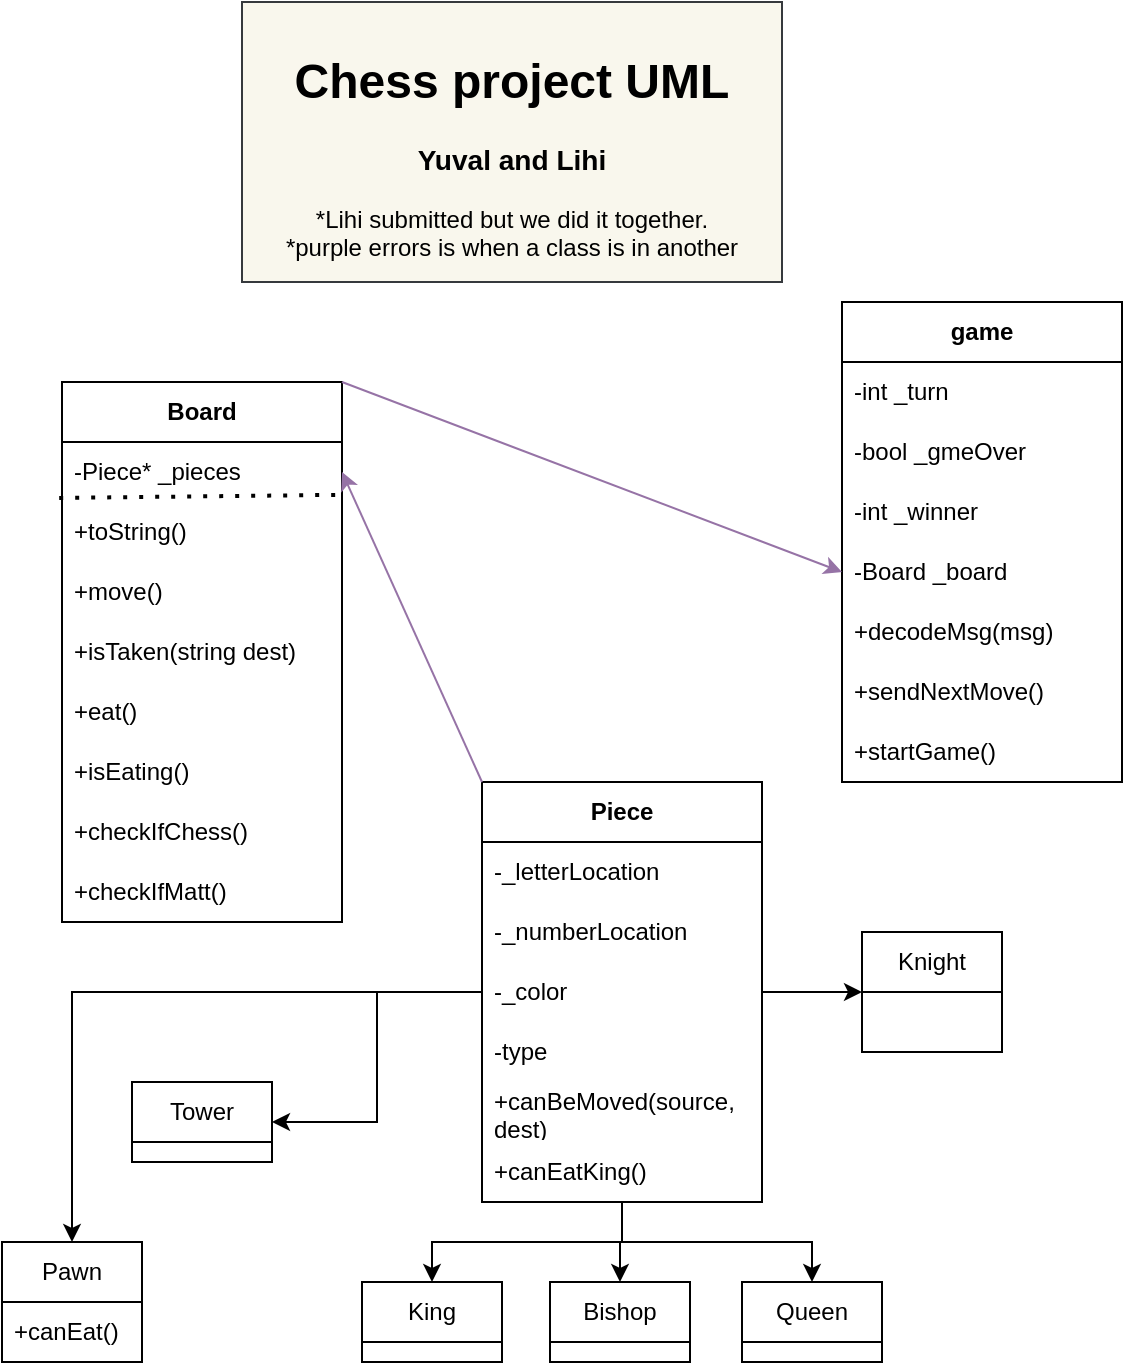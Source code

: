 <mxfile version="22.1.11" type="gitlab">
  <diagram id="C5RBs43oDa-KdzZeNtuy" name="Page-1">
    <mxGraphModel dx="1444" dy="825" grid="1" gridSize="10" guides="1" tooltips="1" connect="1" arrows="1" fold="1" page="1" pageScale="1" pageWidth="827" pageHeight="1169" math="0" shadow="0">
      <root>
        <mxCell id="WIyWlLk6GJQsqaUBKTNV-0" />
        <mxCell id="WIyWlLk6GJQsqaUBKTNV-1" parent="WIyWlLk6GJQsqaUBKTNV-0" />
        <mxCell id="TnCoIwWtXB6QAczad2u5-0" value="&lt;b&gt;Board&lt;/b&gt;" style="swimlane;fontStyle=0;childLayout=stackLayout;horizontal=1;startSize=30;horizontalStack=0;resizeParent=1;resizeParentMax=0;resizeLast=0;collapsible=1;marginBottom=0;whiteSpace=wrap;html=1;" vertex="1" parent="WIyWlLk6GJQsqaUBKTNV-1">
          <mxGeometry x="170" y="230" width="140" height="270" as="geometry">
            <mxRectangle x="120" y="70" width="60" height="30" as="alternateBounds" />
          </mxGeometry>
        </mxCell>
        <mxCell id="TnCoIwWtXB6QAczad2u5-1" value="-Piece* _pieces" style="text;strokeColor=none;fillColor=none;align=left;verticalAlign=middle;spacingLeft=4;spacingRight=4;overflow=hidden;points=[[0,0.5],[1,0.5]];portConstraint=eastwest;rotatable=0;whiteSpace=wrap;html=1;" vertex="1" parent="TnCoIwWtXB6QAczad2u5-0">
          <mxGeometry y="30" width="140" height="30" as="geometry" />
        </mxCell>
        <mxCell id="TnCoIwWtXB6QAczad2u5-19" value="" style="endArrow=none;dashed=1;html=1;dashPattern=1 3;strokeWidth=2;rounded=0;entryX=1.004;entryY=-0.12;entryDx=0;entryDy=0;entryPerimeter=0;exitX=-0.01;exitY=-0.068;exitDx=0;exitDy=0;exitPerimeter=0;" edge="1" parent="TnCoIwWtXB6QAczad2u5-0" source="TnCoIwWtXB6QAczad2u5-2" target="TnCoIwWtXB6QAczad2u5-2">
          <mxGeometry width="50" height="50" relative="1" as="geometry">
            <mxPoint x="20" y="60" as="sourcePoint" />
            <mxPoint x="100" y="60" as="targetPoint" />
          </mxGeometry>
        </mxCell>
        <mxCell id="TnCoIwWtXB6QAczad2u5-2" value="+toString()" style="text;strokeColor=none;fillColor=none;align=left;verticalAlign=middle;spacingLeft=4;spacingRight=4;overflow=hidden;points=[[0,0.5],[1,0.5]];portConstraint=eastwest;rotatable=0;whiteSpace=wrap;html=1;" vertex="1" parent="TnCoIwWtXB6QAczad2u5-0">
          <mxGeometry y="60" width="140" height="30" as="geometry" />
        </mxCell>
        <mxCell id="TnCoIwWtXB6QAczad2u5-3" value="+move()" style="text;strokeColor=none;fillColor=none;align=left;verticalAlign=middle;spacingLeft=4;spacingRight=4;overflow=hidden;points=[[0,0.5],[1,0.5]];portConstraint=eastwest;rotatable=0;whiteSpace=wrap;html=1;" vertex="1" parent="TnCoIwWtXB6QAczad2u5-0">
          <mxGeometry y="90" width="140" height="30" as="geometry" />
        </mxCell>
        <mxCell id="TnCoIwWtXB6QAczad2u5-18" value="+isTaken(string dest)" style="text;strokeColor=none;fillColor=none;align=left;verticalAlign=middle;spacingLeft=4;spacingRight=4;overflow=hidden;points=[[0,0.5],[1,0.5]];portConstraint=eastwest;rotatable=0;whiteSpace=wrap;html=1;" vertex="1" parent="TnCoIwWtXB6QAczad2u5-0">
          <mxGeometry y="120" width="140" height="30" as="geometry" />
        </mxCell>
        <mxCell id="TnCoIwWtXB6QAczad2u5-20" value="+eat()" style="text;strokeColor=none;fillColor=none;align=left;verticalAlign=middle;spacingLeft=4;spacingRight=4;overflow=hidden;points=[[0,0.5],[1,0.5]];portConstraint=eastwest;rotatable=0;whiteSpace=wrap;html=1;" vertex="1" parent="TnCoIwWtXB6QAczad2u5-0">
          <mxGeometry y="150" width="140" height="30" as="geometry" />
        </mxCell>
        <mxCell id="TnCoIwWtXB6QAczad2u5-21" value="+isEating()" style="text;strokeColor=none;fillColor=none;align=left;verticalAlign=middle;spacingLeft=4;spacingRight=4;overflow=hidden;points=[[0,0.5],[1,0.5]];portConstraint=eastwest;rotatable=0;whiteSpace=wrap;html=1;" vertex="1" parent="TnCoIwWtXB6QAczad2u5-0">
          <mxGeometry y="180" width="140" height="30" as="geometry" />
        </mxCell>
        <mxCell id="TnCoIwWtXB6QAczad2u5-28" value="+checkIfChess()" style="text;strokeColor=none;fillColor=none;align=left;verticalAlign=middle;spacingLeft=4;spacingRight=4;overflow=hidden;points=[[0,0.5],[1,0.5]];portConstraint=eastwest;rotatable=0;whiteSpace=wrap;html=1;" vertex="1" parent="TnCoIwWtXB6QAczad2u5-0">
          <mxGeometry y="210" width="140" height="30" as="geometry" />
        </mxCell>
        <mxCell id="TnCoIwWtXB6QAczad2u5-29" value="+checkIfMatt()" style="text;strokeColor=none;fillColor=none;align=left;verticalAlign=middle;spacingLeft=4;spacingRight=4;overflow=hidden;points=[[0,0.5],[1,0.5]];portConstraint=eastwest;rotatable=0;whiteSpace=wrap;html=1;" vertex="1" parent="TnCoIwWtXB6QAczad2u5-0">
          <mxGeometry y="240" width="140" height="30" as="geometry" />
        </mxCell>
        <mxCell id="TnCoIwWtXB6QAczad2u5-22" value="&lt;b&gt;game&lt;/b&gt;" style="swimlane;fontStyle=0;childLayout=stackLayout;horizontal=1;startSize=30;horizontalStack=0;resizeParent=1;resizeParentMax=0;resizeLast=0;collapsible=1;marginBottom=0;whiteSpace=wrap;html=1;" vertex="1" parent="WIyWlLk6GJQsqaUBKTNV-1">
          <mxGeometry x="560" y="190" width="140" height="240" as="geometry">
            <mxRectangle x="120" y="70" width="60" height="30" as="alternateBounds" />
          </mxGeometry>
        </mxCell>
        <mxCell id="TnCoIwWtXB6QAczad2u5-23" value="-int _turn" style="text;strokeColor=none;fillColor=none;align=left;verticalAlign=middle;spacingLeft=4;spacingRight=4;overflow=hidden;points=[[0,0.5],[1,0.5]];portConstraint=eastwest;rotatable=0;whiteSpace=wrap;html=1;" vertex="1" parent="TnCoIwWtXB6QAczad2u5-22">
          <mxGeometry y="30" width="140" height="30" as="geometry" />
        </mxCell>
        <mxCell id="TnCoIwWtXB6QAczad2u5-24" value="-bool _gmeOver" style="text;strokeColor=none;fillColor=none;align=left;verticalAlign=middle;spacingLeft=4;spacingRight=4;overflow=hidden;points=[[0,0.5],[1,0.5]];portConstraint=eastwest;rotatable=0;whiteSpace=wrap;html=1;" vertex="1" parent="TnCoIwWtXB6QAczad2u5-22">
          <mxGeometry y="60" width="140" height="30" as="geometry" />
        </mxCell>
        <mxCell id="TnCoIwWtXB6QAczad2u5-25" value="-int _winner" style="text;strokeColor=none;fillColor=none;align=left;verticalAlign=middle;spacingLeft=4;spacingRight=4;overflow=hidden;points=[[0,0.5],[1,0.5]];portConstraint=eastwest;rotatable=0;whiteSpace=wrap;html=1;" vertex="1" parent="TnCoIwWtXB6QAczad2u5-22">
          <mxGeometry y="90" width="140" height="30" as="geometry" />
        </mxCell>
        <mxCell id="TnCoIwWtXB6QAczad2u5-27" value="-Board _board" style="text;strokeColor=none;fillColor=none;align=left;verticalAlign=middle;spacingLeft=4;spacingRight=4;overflow=hidden;points=[[0,0.5],[1,0.5]];portConstraint=eastwest;rotatable=0;whiteSpace=wrap;html=1;" vertex="1" parent="TnCoIwWtXB6QAczad2u5-22">
          <mxGeometry y="120" width="140" height="30" as="geometry" />
        </mxCell>
        <mxCell id="TnCoIwWtXB6QAczad2u5-26" value="+decodeMsg(msg)" style="text;strokeColor=none;fillColor=none;align=left;verticalAlign=middle;spacingLeft=4;spacingRight=4;overflow=hidden;points=[[0,0.5],[1,0.5]];portConstraint=eastwest;rotatable=0;whiteSpace=wrap;html=1;" vertex="1" parent="TnCoIwWtXB6QAczad2u5-22">
          <mxGeometry y="150" width="140" height="30" as="geometry" />
        </mxCell>
        <mxCell id="TnCoIwWtXB6QAczad2u5-102" value="+sendNextMove()" style="text;strokeColor=none;fillColor=none;align=left;verticalAlign=middle;spacingLeft=4;spacingRight=4;overflow=hidden;points=[[0,0.5],[1,0.5]];portConstraint=eastwest;rotatable=0;whiteSpace=wrap;html=1;" vertex="1" parent="TnCoIwWtXB6QAczad2u5-22">
          <mxGeometry y="180" width="140" height="30" as="geometry" />
        </mxCell>
        <mxCell id="TnCoIwWtXB6QAczad2u5-103" value="+startGame()" style="text;strokeColor=none;fillColor=none;align=left;verticalAlign=middle;spacingLeft=4;spacingRight=4;overflow=hidden;points=[[0,0.5],[1,0.5]];portConstraint=eastwest;rotatable=0;whiteSpace=wrap;html=1;" vertex="1" parent="TnCoIwWtXB6QAczad2u5-22">
          <mxGeometry y="210" width="140" height="30" as="geometry" />
        </mxCell>
        <mxCell id="TnCoIwWtXB6QAczad2u5-45" value="" style="edgeStyle=orthogonalEdgeStyle;rounded=0;orthogonalLoop=1;jettySize=auto;html=1;" edge="1" parent="WIyWlLk6GJQsqaUBKTNV-1" source="TnCoIwWtXB6QAczad2u5-30" target="TnCoIwWtXB6QAczad2u5-39">
          <mxGeometry relative="1" as="geometry" />
        </mxCell>
        <mxCell id="TnCoIwWtXB6QAczad2u5-54" value="" style="edgeStyle=orthogonalEdgeStyle;rounded=0;orthogonalLoop=1;jettySize=auto;html=1;" edge="1" parent="WIyWlLk6GJQsqaUBKTNV-1" source="TnCoIwWtXB6QAczad2u5-30" target="TnCoIwWtXB6QAczad2u5-47">
          <mxGeometry relative="1" as="geometry" />
        </mxCell>
        <mxCell id="TnCoIwWtXB6QAczad2u5-62" value="" style="edgeStyle=orthogonalEdgeStyle;rounded=0;orthogonalLoop=1;jettySize=auto;html=1;" edge="1" parent="WIyWlLk6GJQsqaUBKTNV-1" source="TnCoIwWtXB6QAczad2u5-30" target="TnCoIwWtXB6QAczad2u5-55">
          <mxGeometry relative="1" as="geometry" />
        </mxCell>
        <mxCell id="TnCoIwWtXB6QAczad2u5-71" value="" style="edgeStyle=orthogonalEdgeStyle;rounded=0;orthogonalLoop=1;jettySize=auto;html=1;" edge="1" parent="WIyWlLk6GJQsqaUBKTNV-1" source="TnCoIwWtXB6QAczad2u5-30" target="TnCoIwWtXB6QAczad2u5-64">
          <mxGeometry relative="1" as="geometry" />
        </mxCell>
        <mxCell id="TnCoIwWtXB6QAczad2u5-81" value="" style="edgeStyle=orthogonalEdgeStyle;rounded=0;orthogonalLoop=1;jettySize=auto;html=1;" edge="1" parent="WIyWlLk6GJQsqaUBKTNV-1" source="TnCoIwWtXB6QAczad2u5-30" target="TnCoIwWtXB6QAczad2u5-74">
          <mxGeometry relative="1" as="geometry" />
        </mxCell>
        <mxCell id="TnCoIwWtXB6QAczad2u5-94" value="" style="edgeStyle=orthogonalEdgeStyle;rounded=0;orthogonalLoop=1;jettySize=auto;html=1;" edge="1" parent="WIyWlLk6GJQsqaUBKTNV-1" source="TnCoIwWtXB6QAczad2u5-30" target="TnCoIwWtXB6QAczad2u5-87">
          <mxGeometry relative="1" as="geometry" />
        </mxCell>
        <mxCell id="TnCoIwWtXB6QAczad2u5-30" value="&lt;b&gt;Piece&lt;/b&gt;" style="swimlane;fontStyle=0;childLayout=stackLayout;horizontal=1;startSize=30;horizontalStack=0;resizeParent=1;resizeParentMax=0;resizeLast=0;collapsible=1;marginBottom=0;whiteSpace=wrap;html=1;" vertex="1" parent="WIyWlLk6GJQsqaUBKTNV-1">
          <mxGeometry x="380" y="430" width="140" height="210" as="geometry">
            <mxRectangle x="320" y="250" width="60" height="30" as="alternateBounds" />
          </mxGeometry>
        </mxCell>
        <mxCell id="TnCoIwWtXB6QAczad2u5-31" value="-_letterLocation" style="text;strokeColor=none;fillColor=none;align=left;verticalAlign=middle;spacingLeft=4;spacingRight=4;overflow=hidden;points=[[0,0.5],[1,0.5]];portConstraint=eastwest;rotatable=0;whiteSpace=wrap;html=1;" vertex="1" parent="TnCoIwWtXB6QAczad2u5-30">
          <mxGeometry y="30" width="140" height="30" as="geometry" />
        </mxCell>
        <mxCell id="TnCoIwWtXB6QAczad2u5-32" value="-_numberLocation" style="text;strokeColor=none;fillColor=none;align=left;verticalAlign=middle;spacingLeft=4;spacingRight=4;overflow=hidden;points=[[0,0.5],[1,0.5]];portConstraint=eastwest;rotatable=0;whiteSpace=wrap;html=1;" vertex="1" parent="TnCoIwWtXB6QAczad2u5-30">
          <mxGeometry y="60" width="140" height="30" as="geometry" />
        </mxCell>
        <mxCell id="TnCoIwWtXB6QAczad2u5-33" value="-_color" style="text;strokeColor=none;fillColor=none;align=left;verticalAlign=middle;spacingLeft=4;spacingRight=4;overflow=hidden;points=[[0,0.5],[1,0.5]];portConstraint=eastwest;rotatable=0;whiteSpace=wrap;html=1;" vertex="1" parent="TnCoIwWtXB6QAczad2u5-30">
          <mxGeometry y="90" width="140" height="30" as="geometry" />
        </mxCell>
        <mxCell id="TnCoIwWtXB6QAczad2u5-46" value="-type" style="text;strokeColor=none;fillColor=none;align=left;verticalAlign=middle;spacingLeft=4;spacingRight=4;overflow=hidden;points=[[0,0.5],[1,0.5]];portConstraint=eastwest;rotatable=0;whiteSpace=wrap;html=1;" vertex="1" parent="TnCoIwWtXB6QAczad2u5-30">
          <mxGeometry y="120" width="140" height="30" as="geometry" />
        </mxCell>
        <mxCell id="TnCoIwWtXB6QAczad2u5-35" value="+canBeMoved(source, dest)" style="text;strokeColor=none;fillColor=none;align=left;verticalAlign=middle;spacingLeft=4;spacingRight=4;overflow=hidden;points=[[0,0.5],[1,0.5]];portConstraint=eastwest;rotatable=0;whiteSpace=wrap;html=1;" vertex="1" parent="TnCoIwWtXB6QAczad2u5-30">
          <mxGeometry y="150" width="140" height="30" as="geometry" />
        </mxCell>
        <mxCell id="TnCoIwWtXB6QAczad2u5-34" value="+canEatKing()" style="text;strokeColor=none;fillColor=none;align=left;verticalAlign=middle;spacingLeft=4;spacingRight=4;overflow=hidden;points=[[0,0.5],[1,0.5]];portConstraint=eastwest;rotatable=0;whiteSpace=wrap;html=1;" vertex="1" parent="TnCoIwWtXB6QAczad2u5-30">
          <mxGeometry y="180" width="140" height="30" as="geometry" />
        </mxCell>
        <mxCell id="TnCoIwWtXB6QAczad2u5-36" value="" style="endArrow=classic;html=1;rounded=0;exitX=0;exitY=0;exitDx=0;exitDy=0;entryX=1;entryY=0.5;entryDx=0;entryDy=0;fillColor=#e1d5e7;strokeColor=#9673a6;" edge="1" parent="WIyWlLk6GJQsqaUBKTNV-1" source="TnCoIwWtXB6QAczad2u5-30" target="TnCoIwWtXB6QAczad2u5-1">
          <mxGeometry width="50" height="50" relative="1" as="geometry">
            <mxPoint x="350" y="530" as="sourcePoint" />
            <mxPoint x="360" y="320" as="targetPoint" />
          </mxGeometry>
        </mxCell>
        <mxCell id="TnCoIwWtXB6QAczad2u5-37" value="" style="endArrow=classic;html=1;rounded=0;exitX=1;exitY=0;exitDx=0;exitDy=0;entryX=0;entryY=0.5;entryDx=0;entryDy=0;fillColor=#e1d5e7;strokeColor=#9673a6;" edge="1" parent="WIyWlLk6GJQsqaUBKTNV-1" source="TnCoIwWtXB6QAczad2u5-0" target="TnCoIwWtXB6QAczad2u5-27">
          <mxGeometry width="50" height="50" relative="1" as="geometry">
            <mxPoint x="590" y="500" as="sourcePoint" />
            <mxPoint x="640" y="450" as="targetPoint" />
          </mxGeometry>
        </mxCell>
        <mxCell id="TnCoIwWtXB6QAczad2u5-39" value="Tower" style="swimlane;fontStyle=0;childLayout=stackLayout;horizontal=1;startSize=30;horizontalStack=0;resizeParent=1;resizeParentMax=0;resizeLast=0;collapsible=1;marginBottom=0;whiteSpace=wrap;html=1;" vertex="1" parent="WIyWlLk6GJQsqaUBKTNV-1">
          <mxGeometry x="205" y="580" width="70" height="40" as="geometry">
            <mxRectangle x="120" y="70" width="60" height="30" as="alternateBounds" />
          </mxGeometry>
        </mxCell>
        <mxCell id="TnCoIwWtXB6QAczad2u5-47" value="King" style="swimlane;fontStyle=0;childLayout=stackLayout;horizontal=1;startSize=30;horizontalStack=0;resizeParent=1;resizeParentMax=0;resizeLast=0;collapsible=1;marginBottom=0;whiteSpace=wrap;html=1;" vertex="1" parent="WIyWlLk6GJQsqaUBKTNV-1">
          <mxGeometry x="320" y="680" width="70" height="40" as="geometry">
            <mxRectangle x="320" y="250" width="60" height="30" as="alternateBounds" />
          </mxGeometry>
        </mxCell>
        <mxCell id="TnCoIwWtXB6QAczad2u5-55" value="Knight" style="swimlane;fontStyle=0;childLayout=stackLayout;horizontal=1;startSize=30;horizontalStack=0;resizeParent=1;resizeParentMax=0;resizeLast=0;collapsible=1;marginBottom=0;whiteSpace=wrap;html=1;" vertex="1" parent="WIyWlLk6GJQsqaUBKTNV-1">
          <mxGeometry x="570" y="505" width="70" height="60" as="geometry">
            <mxRectangle x="320" y="250" width="60" height="30" as="alternateBounds" />
          </mxGeometry>
        </mxCell>
        <mxCell id="TnCoIwWtXB6QAczad2u5-64" value="Bishop" style="swimlane;fontStyle=0;childLayout=stackLayout;horizontal=1;startSize=30;horizontalStack=0;resizeParent=1;resizeParentMax=0;resizeLast=0;collapsible=1;marginBottom=0;whiteSpace=wrap;html=1;" vertex="1" parent="WIyWlLk6GJQsqaUBKTNV-1">
          <mxGeometry x="414" y="680" width="70" height="40" as="geometry">
            <mxRectangle x="320" y="250" width="60" height="30" as="alternateBounds" />
          </mxGeometry>
        </mxCell>
        <mxCell id="TnCoIwWtXB6QAczad2u5-74" value="Queen" style="swimlane;fontStyle=0;childLayout=stackLayout;horizontal=1;startSize=30;horizontalStack=0;resizeParent=1;resizeParentMax=0;resizeLast=0;collapsible=1;marginBottom=0;whiteSpace=wrap;html=1;" vertex="1" parent="WIyWlLk6GJQsqaUBKTNV-1">
          <mxGeometry x="510" y="680" width="70" height="40" as="geometry">
            <mxRectangle x="320" y="250" width="60" height="30" as="alternateBounds" />
          </mxGeometry>
        </mxCell>
        <mxCell id="TnCoIwWtXB6QAczad2u5-87" value="Pawn" style="swimlane;fontStyle=0;childLayout=stackLayout;horizontal=1;startSize=30;horizontalStack=0;resizeParent=1;resizeParentMax=0;resizeLast=0;collapsible=1;marginBottom=0;whiteSpace=wrap;html=1;" vertex="1" parent="WIyWlLk6GJQsqaUBKTNV-1">
          <mxGeometry x="140" y="660" width="70" height="60" as="geometry">
            <mxRectangle x="320" y="250" width="60" height="30" as="alternateBounds" />
          </mxGeometry>
        </mxCell>
        <mxCell id="TnCoIwWtXB6QAczad2u5-88" value="+canEat()" style="text;strokeColor=none;fillColor=none;align=left;verticalAlign=middle;spacingLeft=4;spacingRight=4;overflow=hidden;points=[[0,0.5],[1,0.5]];portConstraint=eastwest;rotatable=0;whiteSpace=wrap;html=1;" vertex="1" parent="TnCoIwWtXB6QAczad2u5-87">
          <mxGeometry y="30" width="70" height="30" as="geometry" />
        </mxCell>
        <mxCell id="TnCoIwWtXB6QAczad2u5-104" value="&lt;h1&gt;&lt;b&gt;Chess project UML&lt;/b&gt;&lt;/h1&gt;&lt;h3&gt;Yuval and Lihi&lt;/h3&gt;*Lihi submitted but we did it together.&lt;br&gt;*purple errors is when a class is in another" style="rounded=0;whiteSpace=wrap;html=1;fillColor=#f9f7ed;strokeColor=#36393d;" vertex="1" parent="WIyWlLk6GJQsqaUBKTNV-1">
          <mxGeometry x="260" y="40" width="270" height="140" as="geometry" />
        </mxCell>
      </root>
    </mxGraphModel>
  </diagram>
</mxfile>
